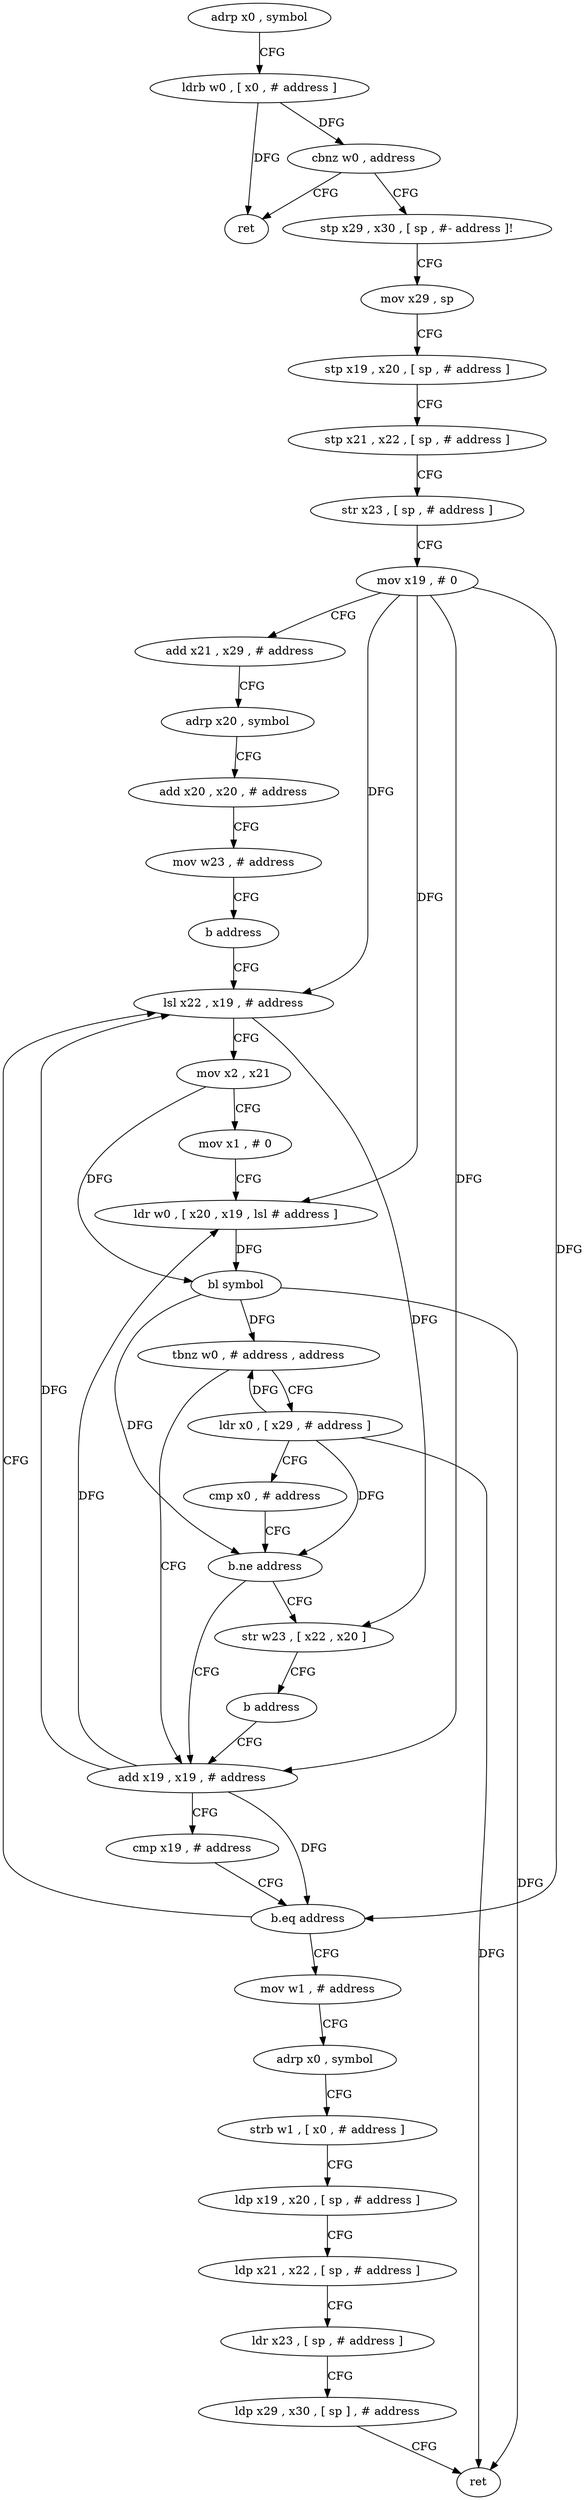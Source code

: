 digraph "func" {
"165048" [label = "adrp x0 , symbol" ]
"165052" [label = "ldrb w0 , [ x0 , # address ]" ]
"165056" [label = "cbnz w0 , address" ]
"165192" [label = "ret" ]
"165060" [label = "stp x29 , x30 , [ sp , #- address ]!" ]
"165064" [label = "mov x29 , sp" ]
"165068" [label = "stp x19 , x20 , [ sp , # address ]" ]
"165072" [label = "stp x21 , x22 , [ sp , # address ]" ]
"165076" [label = "str x23 , [ sp , # address ]" ]
"165080" [label = "mov x19 , # 0" ]
"165084" [label = "add x21 , x29 , # address" ]
"165088" [label = "adrp x20 , symbol" ]
"165092" [label = "add x20 , x20 , # address" ]
"165096" [label = "mov w23 , # address" ]
"165100" [label = "b address" ]
"165116" [label = "lsl x22 , x19 , # address" ]
"165120" [label = "mov x2 , x21" ]
"165124" [label = "mov x1 , # 0" ]
"165128" [label = "ldr w0 , [ x20 , x19 , lsl # address ]" ]
"165132" [label = "bl symbol" ]
"165136" [label = "tbnz w0 , # address , address" ]
"165104" [label = "add x19 , x19 , # address" ]
"165140" [label = "ldr x0 , [ x29 , # address ]" ]
"165108" [label = "cmp x19 , # address" ]
"165112" [label = "b.eq address" ]
"165160" [label = "mov w1 , # address" ]
"165144" [label = "cmp x0 , # address" ]
"165148" [label = "b.ne address" ]
"165152" [label = "str w23 , [ x22 , x20 ]" ]
"165164" [label = "adrp x0 , symbol" ]
"165168" [label = "strb w1 , [ x0 , # address ]" ]
"165172" [label = "ldp x19 , x20 , [ sp , # address ]" ]
"165176" [label = "ldp x21 , x22 , [ sp , # address ]" ]
"165180" [label = "ldr x23 , [ sp , # address ]" ]
"165184" [label = "ldp x29 , x30 , [ sp ] , # address" ]
"165188" [label = "ret" ]
"165156" [label = "b address" ]
"165048" -> "165052" [ label = "CFG" ]
"165052" -> "165056" [ label = "DFG" ]
"165052" -> "165192" [ label = "DFG" ]
"165056" -> "165192" [ label = "CFG" ]
"165056" -> "165060" [ label = "CFG" ]
"165060" -> "165064" [ label = "CFG" ]
"165064" -> "165068" [ label = "CFG" ]
"165068" -> "165072" [ label = "CFG" ]
"165072" -> "165076" [ label = "CFG" ]
"165076" -> "165080" [ label = "CFG" ]
"165080" -> "165084" [ label = "CFG" ]
"165080" -> "165116" [ label = "DFG" ]
"165080" -> "165128" [ label = "DFG" ]
"165080" -> "165104" [ label = "DFG" ]
"165080" -> "165112" [ label = "DFG" ]
"165084" -> "165088" [ label = "CFG" ]
"165088" -> "165092" [ label = "CFG" ]
"165092" -> "165096" [ label = "CFG" ]
"165096" -> "165100" [ label = "CFG" ]
"165100" -> "165116" [ label = "CFG" ]
"165116" -> "165120" [ label = "CFG" ]
"165116" -> "165152" [ label = "DFG" ]
"165120" -> "165124" [ label = "CFG" ]
"165120" -> "165132" [ label = "DFG" ]
"165124" -> "165128" [ label = "CFG" ]
"165128" -> "165132" [ label = "DFG" ]
"165132" -> "165136" [ label = "DFG" ]
"165132" -> "165148" [ label = "DFG" ]
"165132" -> "165188" [ label = "DFG" ]
"165136" -> "165104" [ label = "CFG" ]
"165136" -> "165140" [ label = "CFG" ]
"165104" -> "165108" [ label = "CFG" ]
"165104" -> "165116" [ label = "DFG" ]
"165104" -> "165128" [ label = "DFG" ]
"165104" -> "165112" [ label = "DFG" ]
"165140" -> "165144" [ label = "CFG" ]
"165140" -> "165136" [ label = "DFG" ]
"165140" -> "165148" [ label = "DFG" ]
"165140" -> "165188" [ label = "DFG" ]
"165108" -> "165112" [ label = "CFG" ]
"165112" -> "165160" [ label = "CFG" ]
"165112" -> "165116" [ label = "CFG" ]
"165160" -> "165164" [ label = "CFG" ]
"165144" -> "165148" [ label = "CFG" ]
"165148" -> "165104" [ label = "CFG" ]
"165148" -> "165152" [ label = "CFG" ]
"165152" -> "165156" [ label = "CFG" ]
"165164" -> "165168" [ label = "CFG" ]
"165168" -> "165172" [ label = "CFG" ]
"165172" -> "165176" [ label = "CFG" ]
"165176" -> "165180" [ label = "CFG" ]
"165180" -> "165184" [ label = "CFG" ]
"165184" -> "165188" [ label = "CFG" ]
"165156" -> "165104" [ label = "CFG" ]
}
